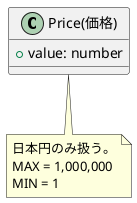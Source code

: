 @startuml BookAggregation

class "Price(価格)" as Price {
    + value: number
}

note bottom of Price
    日本円のみ扱う。
    MAX = 1,000,000
    MIN = 1
end note

@enduml
